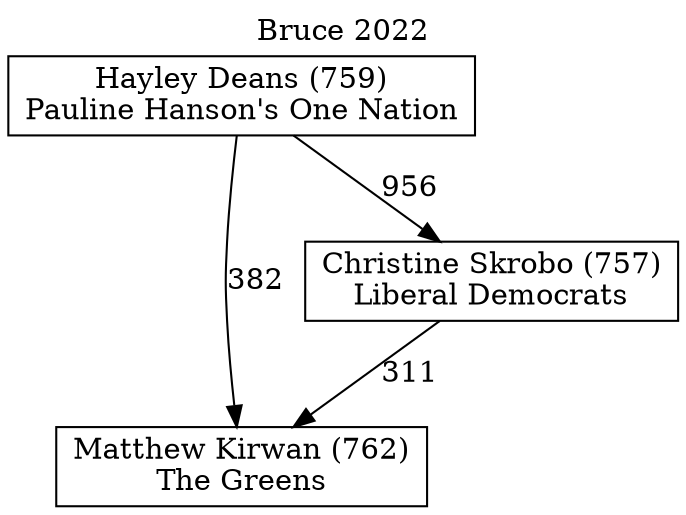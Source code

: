 // House preference flow
digraph "Matthew Kirwan (762)_Bruce_2022" {
	graph [label="Bruce 2022" labelloc=t mclimit=10]
	node [shape=box]
	"Hayley Deans (759)" [label="Hayley Deans (759)
Pauline Hanson's One Nation"]
	"Matthew Kirwan (762)" [label="Matthew Kirwan (762)
The Greens"]
	"Christine Skrobo (757)" [label="Christine Skrobo (757)
Liberal Democrats"]
	"Hayley Deans (759)" -> "Matthew Kirwan (762)" [label=382]
	"Christine Skrobo (757)" -> "Matthew Kirwan (762)" [label=311]
	"Hayley Deans (759)" -> "Christine Skrobo (757)" [label=956]
}
